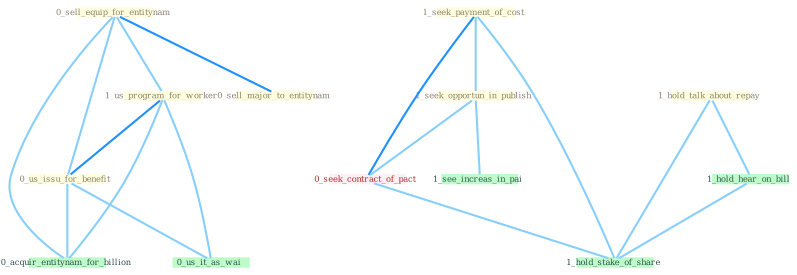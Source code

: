 Graph G{ 
    node
    [shape=polygon,style=filled,width=.5,height=.06,color="#BDFCC9",fixedsize=true,fontsize=4,
    fontcolor="#2f4f4f"];
    {node
    [color="#ffffe0", fontcolor="#8b7d6b"] "0_sell_equip_for_entitynam " "1_seek_payment_of_cost " "1_seek_opportun_in_publish " "1_us_program_for_worker " "0_us_issu_for_benefit " "1_hold_talk_about_repay " "0_sell_major_to_entitynam "}
{node [color="#fff0f5", fontcolor="#b22222"] "0_seek_contract_of_pact "}
edge [color="#B0E2FF"];

	"0_sell_equip_for_entitynam " -- "1_us_program_for_worker " [w="1", color="#87cefa" ];
	"0_sell_equip_for_entitynam " -- "0_us_issu_for_benefit " [w="1", color="#87cefa" ];
	"0_sell_equip_for_entitynam " -- "0_sell_major_to_entitynam " [w="2", color="#1e90ff" , len=0.8];
	"0_sell_equip_for_entitynam " -- "0_acquir_entitynam_for_billion " [w="1", color="#87cefa" ];
	"1_seek_payment_of_cost " -- "1_seek_opportun_in_publish " [w="1", color="#87cefa" ];
	"1_seek_payment_of_cost " -- "0_seek_contract_of_pact " [w="2", color="#1e90ff" , len=0.8];
	"1_seek_payment_of_cost " -- "1_hold_stake_of_share " [w="1", color="#87cefa" ];
	"1_seek_opportun_in_publish " -- "0_seek_contract_of_pact " [w="1", color="#87cefa" ];
	"1_seek_opportun_in_publish " -- "1_see_increas_in_pai " [w="1", color="#87cefa" ];
	"1_us_program_for_worker " -- "0_us_issu_for_benefit " [w="2", color="#1e90ff" , len=0.8];
	"1_us_program_for_worker " -- "0_us_it_as_wai " [w="1", color="#87cefa" ];
	"1_us_program_for_worker " -- "0_acquir_entitynam_for_billion " [w="1", color="#87cefa" ];
	"0_us_issu_for_benefit " -- "0_us_it_as_wai " [w="1", color="#87cefa" ];
	"0_us_issu_for_benefit " -- "0_acquir_entitynam_for_billion " [w="1", color="#87cefa" ];
	"1_hold_talk_about_repay " -- "1_hold_hear_on_bill " [w="1", color="#87cefa" ];
	"1_hold_talk_about_repay " -- "1_hold_stake_of_share " [w="1", color="#87cefa" ];
	"0_seek_contract_of_pact " -- "1_hold_stake_of_share " [w="1", color="#87cefa" ];
	"1_hold_hear_on_bill " -- "1_hold_stake_of_share " [w="1", color="#87cefa" ];
}